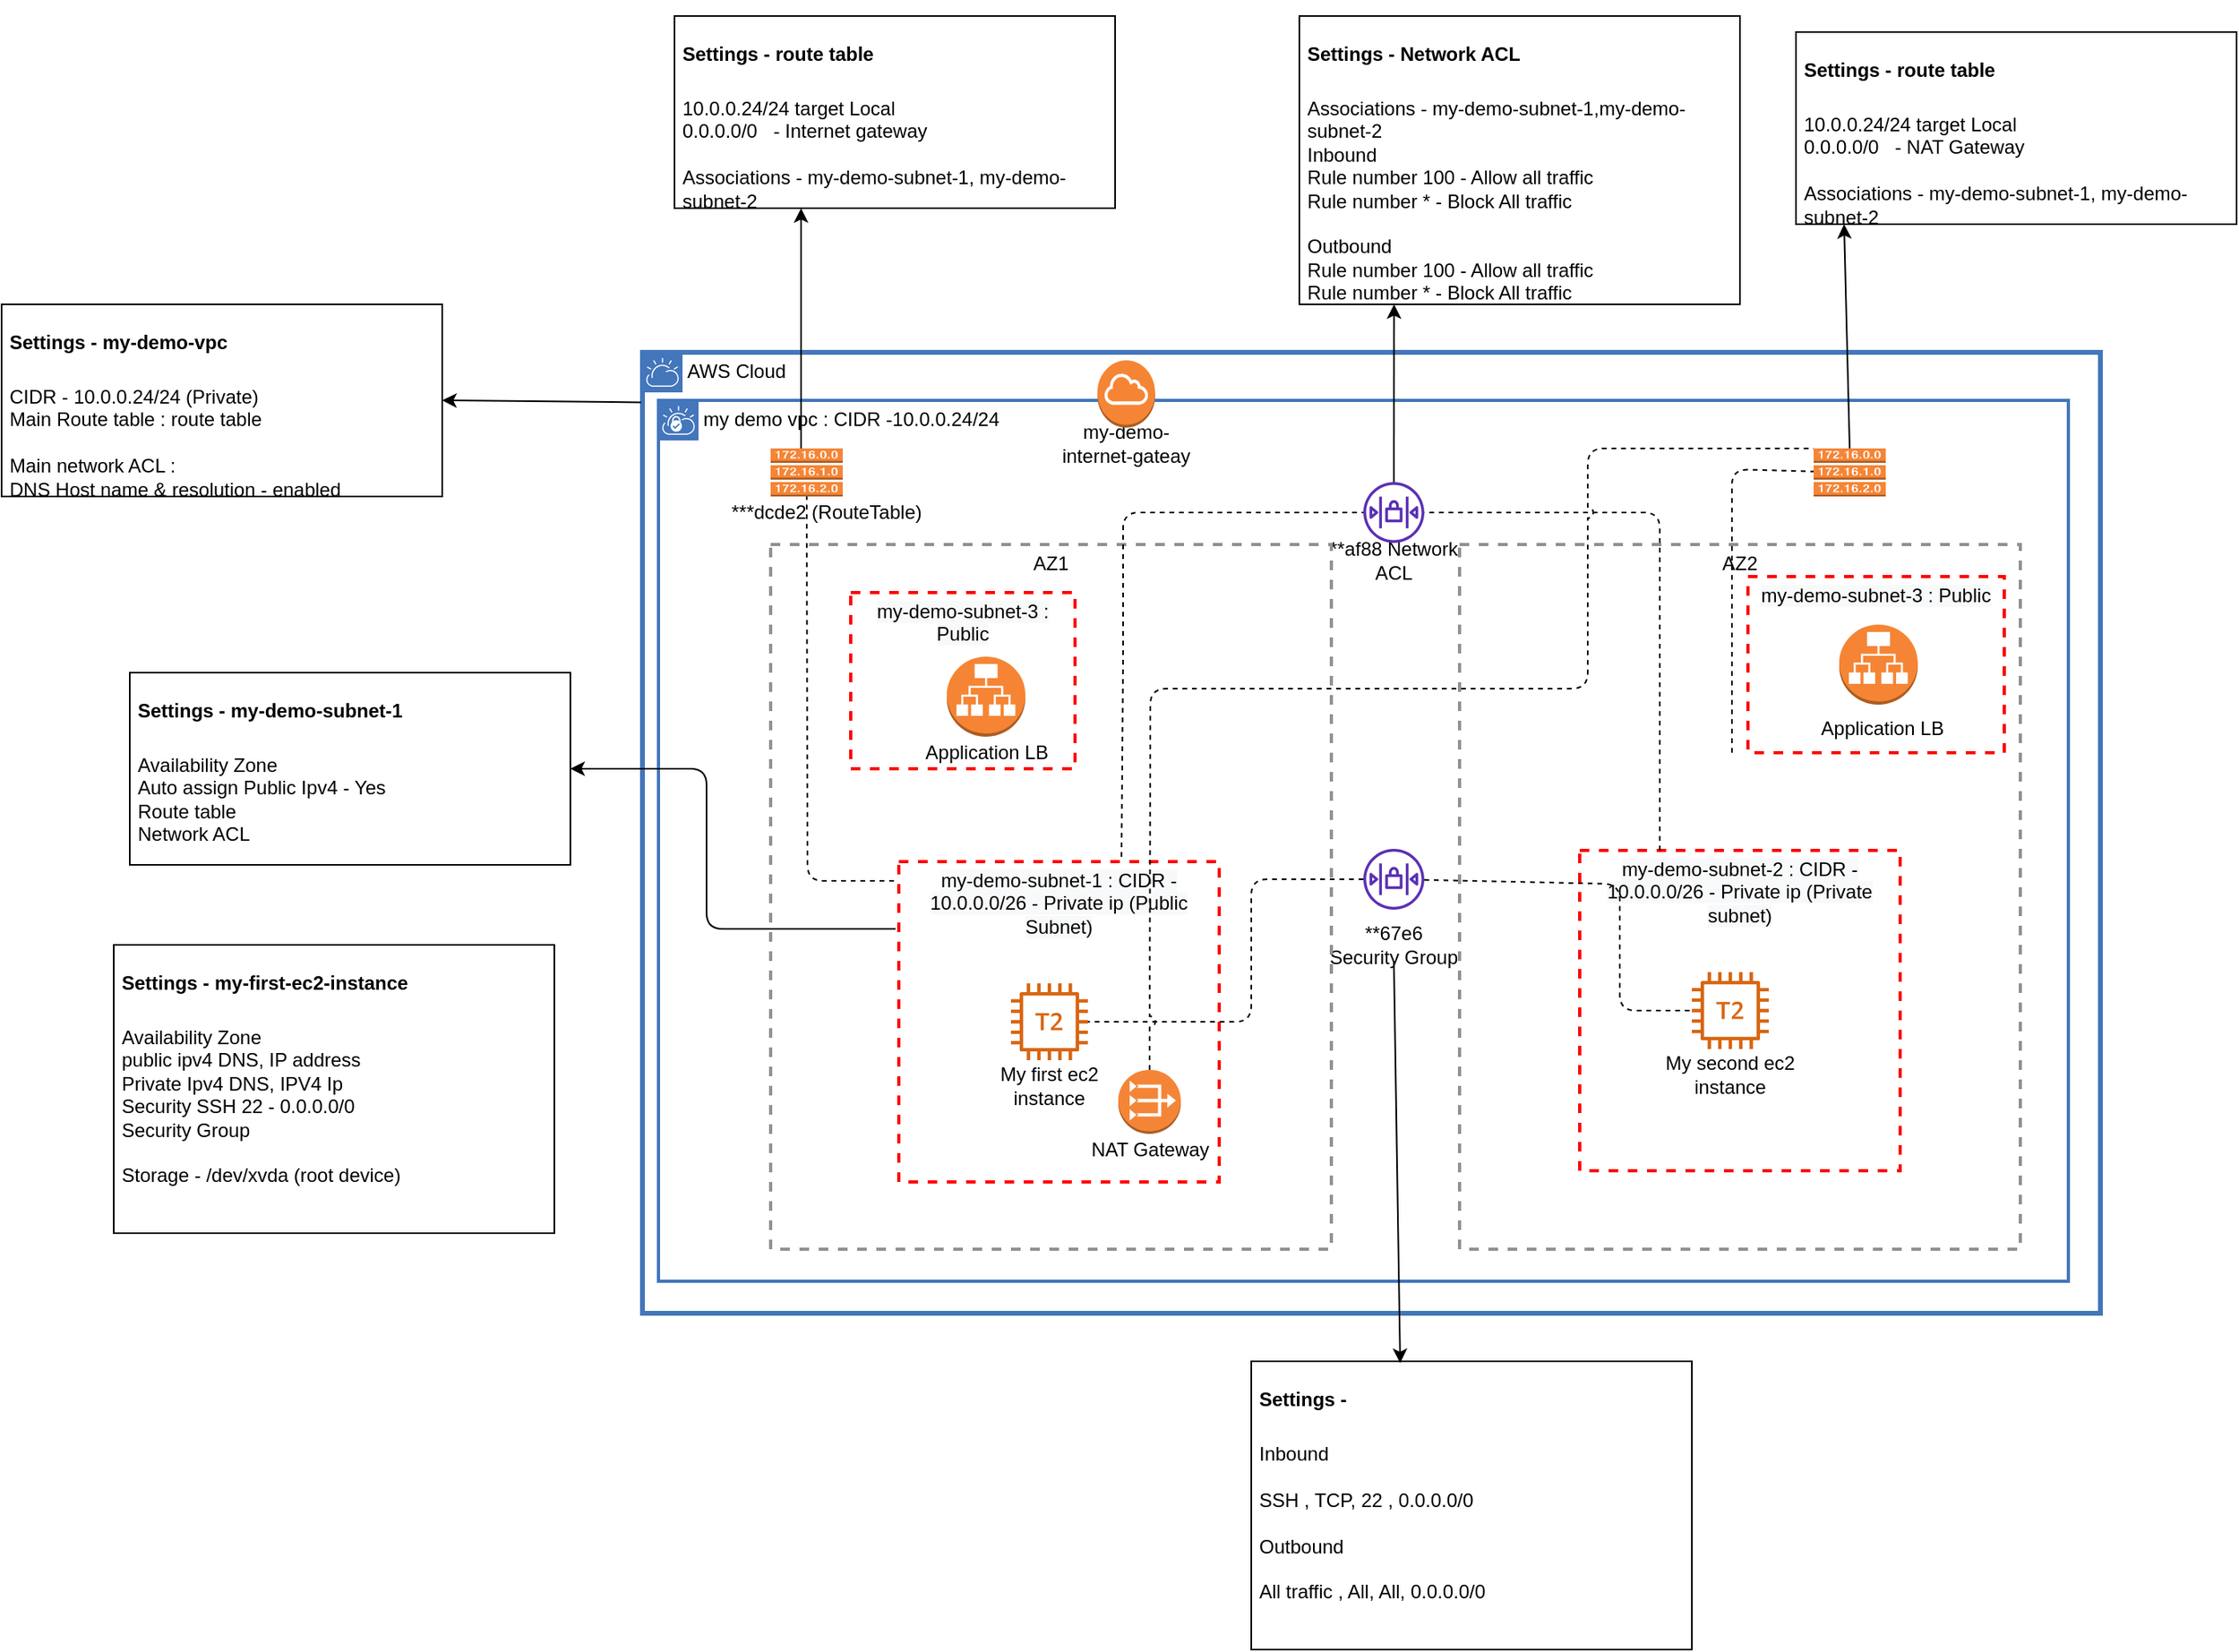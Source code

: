 <mxfile version="14.6.5" type="device"><diagram id="rfnG0X1NnNm_pBfRbKH9" name="Page-1"><mxGraphModel dx="1186" dy="822" grid="1" gridSize="10" guides="1" tooltips="1" connect="1" arrows="1" fold="1" page="1" pageScale="1" pageWidth="827" pageHeight="1169" math="0" shadow="0"><root><mxCell id="0"/><mxCell id="1" parent="0"/><mxCell id="3mW4La9MculnSxixxAKu-1" value="AWS Cloud&amp;nbsp;" style="shape=mxgraph.ibm.box;prType=cloud;fontStyle=0;verticalAlign=top;align=left;spacingLeft=32;spacingTop=4;fillColor=none;rounded=0;whiteSpace=wrap;html=1;strokeColor=#4376BB;strokeWidth=3;dashed=0;container=1;spacing=-4;collapsible=0;expand=0;recursiveResize=0;" parent="1" vertex="1"><mxGeometry x="510" y="310" width="910" height="600" as="geometry"/></mxCell><mxCell id="3mW4La9MculnSxixxAKu-2" value="my demo vpc : CIDR -10.0.0.24/24" style="shape=mxgraph.ibm.box;prType=vpc;fontStyle=0;verticalAlign=top;align=left;spacingLeft=32;spacingTop=4;fillColor=none;rounded=0;whiteSpace=wrap;html=1;strokeColor=#4376BB;strokeWidth=2;dashed=0;container=1;spacing=-4;collapsible=0;expand=0;recursiveResize=0;" parent="3mW4La9MculnSxixxAKu-1" vertex="1"><mxGeometry x="10" y="30" width="880" height="550" as="geometry"/></mxCell><mxCell id="3mW4La9MculnSxixxAKu-4" value="AZ2" style="fontStyle=0;verticalAlign=top;align=center;spacingTop=-2;fillColor=none;rounded=0;whiteSpace=wrap;html=1;strokeColor=#919191;strokeWidth=2;dashed=1;container=1;collapsible=0;expand=0;recursiveResize=0;" parent="3mW4La9MculnSxixxAKu-2" vertex="1"><mxGeometry x="500" y="90" width="350" height="440" as="geometry"/></mxCell><mxCell id="3mW4La9MculnSxixxAKu-20" value="&lt;span style=&quot;color: rgb(0 , 0 , 0) ; font-family: &amp;#34;helvetica&amp;#34; ; font-size: 12px ; font-style: normal ; font-weight: 400 ; letter-spacing: normal ; text-align: center ; text-indent: 0px ; text-transform: none ; word-spacing: 0px ; background-color: rgb(248 , 249 , 250) ; display: inline ; float: none&quot;&gt;my-demo-subnet-2 : CIDR - 10.0.0.0/26 - Private ip (Private subnet)&lt;/span&gt;" style="fontStyle=0;verticalAlign=top;align=center;spacingTop=-2;fillColor=none;rounded=0;whiteSpace=wrap;html=1;strokeColor=#FF0000;strokeWidth=2;dashed=1;container=1;collapsible=0;expand=0;recursiveResize=0;" parent="3mW4La9MculnSxixxAKu-4" vertex="1"><mxGeometry x="75" y="191" width="200" height="200" as="geometry"/></mxCell><mxCell id="3mW4La9MculnSxixxAKu-21" value="" style="outlineConnect=0;fontColor=#232F3E;gradientColor=none;fillColor=#D86613;strokeColor=none;dashed=0;verticalLabelPosition=bottom;verticalAlign=top;align=center;html=1;fontSize=12;fontStyle=0;aspect=fixed;pointerEvents=1;shape=mxgraph.aws4.t2_instance;" parent="3mW4La9MculnSxixxAKu-20" vertex="1"><mxGeometry x="70" y="76" width="48" height="48" as="geometry"/></mxCell><mxCell id="3mW4La9MculnSxixxAKu-22" value="My second ec2 instance" style="text;html=1;strokeColor=none;fillColor=none;align=center;verticalAlign=middle;whiteSpace=wrap;rounded=0;" parent="3mW4La9MculnSxixxAKu-20" vertex="1"><mxGeometry x="51" y="130" width="86" height="20" as="geometry"/></mxCell><mxCell id="3mW4La9MculnSxixxAKu-26" value="**af88 Network&lt;br&gt;ACL" style="text;html=1;strokeColor=none;fillColor=none;align=center;verticalAlign=middle;whiteSpace=wrap;rounded=0;" parent="3mW4La9MculnSxixxAKu-4" vertex="1"><mxGeometry x="-106" width="130" height="20" as="geometry"/></mxCell><mxCell id="3mW4La9MculnSxixxAKu-33" value="**67e6 &lt;br&gt;Security Group" style="text;html=1;strokeColor=none;fillColor=none;align=center;verticalAlign=middle;whiteSpace=wrap;rounded=0;" parent="3mW4La9MculnSxixxAKu-4" vertex="1"><mxGeometry x="-106" y="240" width="130" height="20" as="geometry"/></mxCell><mxCell id="YLGNOFNxfR3c_r6rsR13-14" value="&lt;span style=&quot;color: rgb(0 , 0 , 0) ; font-family: &amp;#34;helvetica&amp;#34; ; font-size: 12px ; font-style: normal ; font-weight: 400 ; letter-spacing: normal ; text-align: center ; text-indent: 0px ; text-transform: none ; word-spacing: 0px ; background-color: rgb(248 , 249 , 250) ; display: inline ; float: none&quot;&gt;my-demo-subnet-3 : Public&lt;/span&gt;" style="fontStyle=0;verticalAlign=top;align=center;spacingTop=-2;fillColor=none;rounded=0;whiteSpace=wrap;html=1;strokeColor=#FF0000;strokeWidth=2;dashed=1;container=1;collapsible=0;expand=0;recursiveResize=0;" vertex="1" parent="3mW4La9MculnSxixxAKu-4"><mxGeometry x="180" y="20" width="160" height="110" as="geometry"/></mxCell><mxCell id="YLGNOFNxfR3c_r6rsR13-15" value="" style="outlineConnect=0;dashed=0;verticalLabelPosition=bottom;verticalAlign=top;align=center;html=1;shape=mxgraph.aws3.application_load_balancer;fillColor=#F58534;gradientColor=none;" vertex="1" parent="YLGNOFNxfR3c_r6rsR13-14"><mxGeometry x="57" y="30" width="49" height="50" as="geometry"/></mxCell><mxCell id="YLGNOFNxfR3c_r6rsR13-16" value="Application LB" style="text;html=1;strokeColor=none;fillColor=none;align=center;verticalAlign=middle;whiteSpace=wrap;rounded=0;" vertex="1" parent="YLGNOFNxfR3c_r6rsR13-14"><mxGeometry x="41" y="85" width="86" height="20" as="geometry"/></mxCell><mxCell id="3mW4La9MculnSxixxAKu-9" value="my-demo-internet-gateay" style="text;html=1;strokeColor=none;fillColor=none;align=center;verticalAlign=middle;whiteSpace=wrap;rounded=0;" parent="3mW4La9MculnSxixxAKu-2" vertex="1"><mxGeometry x="249" y="17" width="86" height="20" as="geometry"/></mxCell><mxCell id="3mW4La9MculnSxixxAKu-8" value="" style="outlineConnect=0;dashed=0;verticalLabelPosition=bottom;verticalAlign=top;align=center;html=1;shape=mxgraph.aws3.internet_gateway;fillColor=#F58534;gradientColor=none;" parent="3mW4La9MculnSxixxAKu-2" vertex="1"><mxGeometry x="274" y="-25" width="36" height="42" as="geometry"/></mxCell><mxCell id="3mW4La9MculnSxixxAKu-14" value="" style="outlineConnect=0;dashed=0;verticalLabelPosition=bottom;verticalAlign=top;align=center;html=1;shape=mxgraph.aws3.route_table;fillColor=#F58536;gradientColor=none;strokeColor=#000000;" parent="3mW4La9MculnSxixxAKu-2" vertex="1"><mxGeometry x="70" y="30" width="45" height="30" as="geometry"/></mxCell><mxCell id="3mW4La9MculnSxixxAKu-15" value="***dcde2 (RouteTable)" style="text;html=1;strokeColor=none;fillColor=none;align=center;verticalAlign=middle;whiteSpace=wrap;rounded=0;" parent="3mW4La9MculnSxixxAKu-2" vertex="1"><mxGeometry x="40" y="60" width="130" height="20" as="geometry"/></mxCell><mxCell id="3mW4La9MculnSxixxAKu-23" value="" style="endArrow=none;dashed=1;html=1;" parent="3mW4La9MculnSxixxAKu-2" target="YLGNOFNxfR3c_r6rsR13-3" edge="1"><mxGeometry width="50" height="50" relative="1" as="geometry"><mxPoint x="670" y="220" as="sourcePoint"/><mxPoint x="110.562" y="70" as="targetPoint"/><Array as="points"><mxPoint x="670" y="43"/></Array></mxGeometry></mxCell><mxCell id="3mW4La9MculnSxixxAKu-24" value="" style="outlineConnect=0;fontColor=#232F3E;gradientColor=none;fillColor=#5A30B5;strokeColor=none;dashed=0;verticalLabelPosition=bottom;verticalAlign=top;align=center;html=1;fontSize=12;fontStyle=0;aspect=fixed;pointerEvents=1;shape=mxgraph.aws4.network_access_control_list;" parent="3mW4La9MculnSxixxAKu-2" vertex="1"><mxGeometry x="440" y="51" width="38" height="38" as="geometry"/></mxCell><mxCell id="3mW4La9MculnSxixxAKu-29" value="" style="endArrow=none;dashed=1;html=1;exitX=0.25;exitY=0;exitDx=0;exitDy=0;" parent="3mW4La9MculnSxixxAKu-2" source="3mW4La9MculnSxixxAKu-20" target="3mW4La9MculnSxixxAKu-24" edge="1"><mxGeometry width="50" height="50" relative="1" as="geometry"><mxPoint x="289" y="256" as="sourcePoint"/><mxPoint x="450" y="80" as="targetPoint"/><Array as="points"><mxPoint x="625" y="70"/></Array></mxGeometry></mxCell><mxCell id="3mW4La9MculnSxixxAKu-32" value="" style="outlineConnect=0;fontColor=#232F3E;gradientColor=none;fillColor=#5A30B5;strokeColor=none;dashed=0;verticalLabelPosition=bottom;verticalAlign=top;align=center;html=1;fontSize=12;fontStyle=0;aspect=fixed;pointerEvents=1;shape=mxgraph.aws4.network_access_control_list;" parent="3mW4La9MculnSxixxAKu-2" vertex="1"><mxGeometry x="440" y="280" width="38" height="38" as="geometry"/></mxCell><mxCell id="3mW4La9MculnSxixxAKu-35" value="" style="endArrow=none;dashed=1;html=1;" parent="3mW4La9MculnSxixxAKu-2" source="3mW4La9MculnSxixxAKu-32" target="3mW4La9MculnSxixxAKu-21" edge="1"><mxGeometry width="50" height="50" relative="1" as="geometry"><mxPoint x="450" y="309.704" as="sourcePoint"/><mxPoint x="361" y="313" as="targetPoint"/><Array as="points"><mxPoint x="600" y="302"/><mxPoint x="600" y="381"/></Array></mxGeometry></mxCell><mxCell id="YLGNOFNxfR3c_r6rsR13-3" value="" style="outlineConnect=0;dashed=0;verticalLabelPosition=bottom;verticalAlign=top;align=center;html=1;shape=mxgraph.aws3.route_table;fillColor=#F58536;gradientColor=none;strokeColor=#000000;" vertex="1" parent="3mW4La9MculnSxixxAKu-2"><mxGeometry x="721" y="30" width="45" height="30" as="geometry"/></mxCell><mxCell id="3mW4La9MculnSxixxAKu-3" value="AZ1" style="fontStyle=0;verticalAlign=top;align=center;spacingTop=-2;fillColor=none;rounded=0;whiteSpace=wrap;html=1;strokeColor=#919191;strokeWidth=2;dashed=1;container=1;collapsible=0;expand=0;recursiveResize=0;" parent="1" vertex="1"><mxGeometry x="590" y="430" width="350" height="440" as="geometry"/></mxCell><mxCell id="3mW4La9MculnSxixxAKu-5" value="&lt;span style=&quot;color: rgb(0 , 0 , 0) ; font-family: &amp;#34;helvetica&amp;#34; ; font-size: 12px ; font-style: normal ; font-weight: 400 ; letter-spacing: normal ; text-align: center ; text-indent: 0px ; text-transform: none ; word-spacing: 0px ; background-color: rgb(248 , 249 , 250) ; display: inline ; float: none&quot;&gt;my-demo-subnet-1 : CIDR - 10.0.0.0/26 - Private ip (Public Subnet)&lt;/span&gt;" style="fontStyle=0;verticalAlign=top;align=center;spacingTop=-2;fillColor=none;rounded=0;whiteSpace=wrap;html=1;strokeColor=#FF0000;strokeWidth=2;dashed=1;container=1;collapsible=0;expand=0;recursiveResize=0;" parent="3mW4La9MculnSxixxAKu-3" vertex="1"><mxGeometry x="80" y="198" width="200" height="200" as="geometry"/></mxCell><mxCell id="3mW4La9MculnSxixxAKu-6" value="" style="outlineConnect=0;fontColor=#232F3E;gradientColor=none;fillColor=#D86613;strokeColor=none;dashed=0;verticalLabelPosition=bottom;verticalAlign=top;align=center;html=1;fontSize=12;fontStyle=0;aspect=fixed;pointerEvents=1;shape=mxgraph.aws4.t2_instance;" parent="3mW4La9MculnSxixxAKu-5" vertex="1"><mxGeometry x="70" y="76" width="48" height="48" as="geometry"/></mxCell><mxCell id="3mW4La9MculnSxixxAKu-7" value="My first ec2 instance" style="text;html=1;strokeColor=none;fillColor=none;align=center;verticalAlign=middle;whiteSpace=wrap;rounded=0;" parent="3mW4La9MculnSxixxAKu-5" vertex="1"><mxGeometry x="51" y="130" width="86" height="20" as="geometry"/></mxCell><mxCell id="YLGNOFNxfR3c_r6rsR13-1" value="" style="outlineConnect=0;dashed=0;verticalLabelPosition=bottom;verticalAlign=top;align=center;html=1;shape=mxgraph.aws3.vpc_nat_gateway;fillColor=#F58536;gradientColor=none;" vertex="1" parent="3mW4La9MculnSxixxAKu-5"><mxGeometry x="137" y="130" width="39" height="40" as="geometry"/></mxCell><mxCell id="YLGNOFNxfR3c_r6rsR13-2" value="NAT Gateway" style="text;html=1;strokeColor=none;fillColor=none;align=center;verticalAlign=middle;whiteSpace=wrap;rounded=0;" vertex="1" parent="3mW4La9MculnSxixxAKu-5"><mxGeometry x="113.5" y="170" width="86" height="20" as="geometry"/></mxCell><mxCell id="YLGNOFNxfR3c_r6rsR13-7" value="&lt;span style=&quot;color: rgb(0 , 0 , 0) ; font-family: &amp;#34;helvetica&amp;#34; ; font-size: 12px ; font-style: normal ; font-weight: 400 ; letter-spacing: normal ; text-align: center ; text-indent: 0px ; text-transform: none ; word-spacing: 0px ; background-color: rgb(248 , 249 , 250) ; display: inline ; float: none&quot;&gt;my-demo-subnet-3 : Public&lt;/span&gt;" style="fontStyle=0;verticalAlign=top;align=center;spacingTop=-2;fillColor=none;rounded=0;whiteSpace=wrap;html=1;strokeColor=#FF0000;strokeWidth=2;dashed=1;container=1;collapsible=0;expand=0;recursiveResize=0;" vertex="1" parent="3mW4La9MculnSxixxAKu-3"><mxGeometry x="50" y="30" width="140" height="110" as="geometry"/></mxCell><mxCell id="YLGNOFNxfR3c_r6rsR13-12" value="" style="outlineConnect=0;dashed=0;verticalLabelPosition=bottom;verticalAlign=top;align=center;html=1;shape=mxgraph.aws3.application_load_balancer;fillColor=#F58534;gradientColor=none;" vertex="1" parent="YLGNOFNxfR3c_r6rsR13-7"><mxGeometry x="60" y="40" width="49" height="50" as="geometry"/></mxCell><mxCell id="YLGNOFNxfR3c_r6rsR13-13" value="Application LB" style="text;html=1;strokeColor=none;fillColor=none;align=center;verticalAlign=middle;whiteSpace=wrap;rounded=0;" vertex="1" parent="YLGNOFNxfR3c_r6rsR13-7"><mxGeometry x="41.5" y="90" width="86" height="20" as="geometry"/></mxCell><mxCell id="3mW4La9MculnSxixxAKu-10" value="" style="endArrow=classic;html=1;exitX=-0.001;exitY=0.052;exitDx=0;exitDy=0;exitPerimeter=0;entryX=1;entryY=0.5;entryDx=0;entryDy=0;" parent="1" source="3mW4La9MculnSxixxAKu-1" target="3mW4La9MculnSxixxAKu-11" edge="1"><mxGeometry width="50" height="50" relative="1" as="geometry"><mxPoint x="1060" y="540" as="sourcePoint"/><mxPoint x="1050" y="180" as="targetPoint"/></mxGeometry></mxCell><mxCell id="3mW4La9MculnSxixxAKu-11" value="&lt;h1&gt;&lt;font style=&quot;font-size: 12px&quot;&gt;Settings - my-demo-vpc&lt;/font&gt;&lt;/h1&gt;&lt;div&gt;CIDR - 10.0.0.24/24 (Private)&lt;br&gt;&lt;/div&gt;&lt;div&gt;Main Route table : route table&amp;nbsp;&lt;/div&gt;&lt;div&gt;&lt;br&gt;&lt;/div&gt;&lt;div&gt;Main network ACL :&amp;nbsp;&lt;/div&gt;&lt;div&gt;DNS Host name &amp;amp; resolution - enabled&lt;/div&gt;" style="text;html=1;fillColor=none;spacing=5;spacingTop=-20;whiteSpace=wrap;overflow=hidden;rounded=0;strokeColor=#000000;" parent="1" vertex="1"><mxGeometry x="110" y="280" width="275" height="120" as="geometry"/></mxCell><mxCell id="3mW4La9MculnSxixxAKu-13" value="&lt;h1&gt;&lt;font style=&quot;font-size: 12px&quot;&gt;Settings - my-demo-subnet-1&lt;/font&gt;&lt;/h1&gt;&lt;div&gt;Availability Zone&lt;/div&gt;&lt;div&gt;Auto assign Public Ipv4 - Yes&lt;/div&gt;&lt;div&gt;Route table&amp;nbsp;&lt;/div&gt;&lt;div&gt;Network ACL&lt;/div&gt;" style="text;html=1;fillColor=none;spacing=5;spacingTop=-20;whiteSpace=wrap;overflow=hidden;rounded=0;strokeColor=#000000;" parent="1" vertex="1"><mxGeometry x="190" y="510" width="275" height="120" as="geometry"/></mxCell><mxCell id="3mW4La9MculnSxixxAKu-16" value="" style="endArrow=none;dashed=1;html=1;exitX=-0.015;exitY=0.06;exitDx=0;exitDy=0;exitPerimeter=0;" parent="1" source="3mW4La9MculnSxixxAKu-5" target="3mW4La9MculnSxixxAKu-14" edge="1"><mxGeometry width="50" height="50" relative="1" as="geometry"><mxPoint x="1060" y="520" as="sourcePoint"/><mxPoint x="1110" y="470" as="targetPoint"/><Array as="points"><mxPoint x="613" y="640"/></Array></mxGeometry></mxCell><mxCell id="3mW4La9MculnSxixxAKu-18" value="&lt;h1&gt;&lt;font style=&quot;font-size: 12px&quot;&gt;Settings - route table&lt;/font&gt;&lt;/h1&gt;&lt;div&gt;&lt;div&gt;10.0.0.24/24 target Local&lt;/div&gt;&lt;div&gt;0.0.0.0/0&amp;nbsp; &amp;nbsp;- Internet gateway&lt;/div&gt;&lt;/div&gt;&lt;div&gt;&lt;br&gt;&lt;/div&gt;&lt;div&gt;Associations - my-demo-subnet-1, my-demo-subnet-2&lt;/div&gt;" style="text;html=1;fillColor=none;spacing=5;spacingTop=-20;whiteSpace=wrap;overflow=hidden;rounded=0;strokeColor=#000000;" parent="1" vertex="1"><mxGeometry x="530" y="100" width="275" height="120" as="geometry"/></mxCell><mxCell id="3mW4La9MculnSxixxAKu-19" value="" style="endArrow=classic;html=1;" parent="1" edge="1"><mxGeometry width="50" height="50" relative="1" as="geometry"><mxPoint x="609" y="370" as="sourcePoint"/><mxPoint x="609" y="220" as="targetPoint"/></mxGeometry></mxCell><mxCell id="3mW4La9MculnSxixxAKu-25" value="" style="endArrow=classic;html=1;jumpStyle=arc;jumpSize=7;entryX=1;entryY=0.5;entryDx=0;entryDy=0;" parent="1" target="3mW4La9MculnSxixxAKu-13" edge="1"><mxGeometry width="50" height="50" relative="1" as="geometry"><mxPoint x="668" y="670" as="sourcePoint"/><mxPoint x="880" y="550" as="targetPoint"/><Array as="points"><mxPoint x="630" y="670"/><mxPoint x="550" y="670"/><mxPoint x="550" y="570"/></Array></mxGeometry></mxCell><mxCell id="3mW4La9MculnSxixxAKu-27" value="&lt;h1&gt;&lt;font style=&quot;font-size: 12px&quot;&gt;Settings - Network ACL&lt;/font&gt;&lt;/h1&gt;&lt;div&gt;&lt;div&gt;Associations - my-demo-subnet-1,&lt;span&gt;my-demo-subnet-2&lt;/span&gt;&lt;span&gt;&amp;nbsp;&lt;/span&gt;&lt;/div&gt;&lt;div&gt;Inbound&lt;/div&gt;&lt;div&gt;Rule number 100 - Allow all traffic&lt;/div&gt;&lt;/div&gt;&lt;div&gt;Rule number * - Block All traffic&lt;/div&gt;&lt;div&gt;&lt;br&gt;&lt;/div&gt;&lt;div&gt;Outbound&lt;/div&gt;&lt;div&gt;&lt;div&gt;Rule number 100 - Allow all traffic&lt;/div&gt;&lt;div&gt;Rule number * - Block All traffic&lt;/div&gt;&lt;div&gt;&lt;br&gt;&lt;/div&gt;&lt;/div&gt;&lt;div&gt;&lt;br&gt;&lt;/div&gt;" style="text;html=1;fillColor=none;spacing=5;spacingTop=-20;whiteSpace=wrap;overflow=hidden;rounded=0;strokeColor=#000000;" parent="1" vertex="1"><mxGeometry x="920" y="100" width="275" height="180" as="geometry"/></mxCell><mxCell id="3mW4La9MculnSxixxAKu-28" value="" style="endArrow=none;dashed=1;html=1;exitX=0.695;exitY=-0.015;exitDx=0;exitDy=0;exitPerimeter=0;" parent="1" source="3mW4La9MculnSxixxAKu-5" target="3mW4La9MculnSxixxAKu-24" edge="1"><mxGeometry width="50" height="50" relative="1" as="geometry"><mxPoint x="680" y="645" as="sourcePoint"/><mxPoint x="622.53" y="410" as="targetPoint"/><Array as="points"><mxPoint x="810" y="500"/><mxPoint x="810" y="410"/></Array></mxGeometry></mxCell><mxCell id="3mW4La9MculnSxixxAKu-30" value="" style="endArrow=classic;html=1;entryX=0.215;entryY=1;entryDx=0;entryDy=0;entryPerimeter=0;" parent="1" source="3mW4La9MculnSxixxAKu-24" target="3mW4La9MculnSxixxAKu-27" edge="1"><mxGeometry width="50" height="50" relative="1" as="geometry"><mxPoint x="619" y="380" as="sourcePoint"/><mxPoint x="619" y="230" as="targetPoint"/></mxGeometry></mxCell><mxCell id="3mW4La9MculnSxixxAKu-31" value="&lt;h1&gt;&lt;font style=&quot;font-size: 12px&quot;&gt;Settings - my-first-ec2-instance&lt;/font&gt;&lt;/h1&gt;&lt;div&gt;Availability Zone&lt;/div&gt;&lt;div&gt;public ipv4 DNS, IP address&lt;/div&gt;&lt;div&gt;Private Ipv4 DNS, IPV4 Ip&lt;/div&gt;&lt;div&gt;Security SSH 22 - 0.0.0.0/0&lt;/div&gt;&lt;div&gt;Security Group&lt;/div&gt;&lt;div&gt;&lt;br&gt;&lt;/div&gt;&lt;div&gt;Storage - /dev/xvda (root device)&lt;/div&gt;" style="text;html=1;fillColor=none;spacing=5;spacingTop=-20;whiteSpace=wrap;overflow=hidden;rounded=0;strokeColor=#000000;" parent="1" vertex="1"><mxGeometry x="180" y="680" width="275" height="180" as="geometry"/></mxCell><mxCell id="3mW4La9MculnSxixxAKu-34" value="" style="endArrow=none;dashed=1;html=1;" parent="1" source="3mW4La9MculnSxixxAKu-32" target="3mW4La9MculnSxixxAKu-6" edge="1"><mxGeometry width="50" height="50" relative="1" as="geometry"><mxPoint x="680" y="645" as="sourcePoint"/><mxPoint x="871" y="643" as="targetPoint"/><Array as="points"><mxPoint x="890" y="639"/><mxPoint x="890" y="728"/></Array></mxGeometry></mxCell><mxCell id="3mW4La9MculnSxixxAKu-37" value="&lt;h1&gt;&lt;font style=&quot;font-size: 12px&quot;&gt;Settings -&amp;nbsp;&lt;/font&gt;&lt;/h1&gt;&lt;div&gt;&lt;font style=&quot;font-size: 12px&quot;&gt;Inbound&amp;nbsp;&lt;/font&gt;&lt;/div&gt;&lt;div&gt;&lt;font style=&quot;font-size: 12px&quot;&gt;&lt;br&gt;&lt;/font&gt;&lt;/div&gt;&lt;div&gt;&lt;font style=&quot;font-size: 12px&quot;&gt;SSH , TCP, 22 , 0.0.0.0/0&lt;/font&gt;&lt;/div&gt;&lt;div&gt;&lt;font style=&quot;font-size: 12px&quot;&gt;&lt;br&gt;&lt;/font&gt;&lt;/div&gt;&lt;div&gt;&lt;font style=&quot;font-size: 12px&quot;&gt;Outbound&lt;/font&gt;&lt;/div&gt;&lt;div&gt;&lt;font style=&quot;font-size: 12px&quot;&gt;&lt;br&gt;&lt;/font&gt;&lt;/div&gt;&lt;div&gt;&lt;font style=&quot;font-size: 12px&quot;&gt;All traffic , All, All, 0.0.0.0/0&lt;/font&gt;&lt;/div&gt;" style="text;html=1;fillColor=none;spacing=5;spacingTop=-20;whiteSpace=wrap;overflow=hidden;rounded=0;strokeColor=#000000;" parent="1" vertex="1"><mxGeometry x="890" y="940" width="275" height="180" as="geometry"/></mxCell><mxCell id="3mW4La9MculnSxixxAKu-38" value="" style="endArrow=classic;html=1;exitX=0.5;exitY=1;exitDx=0;exitDy=0;entryX=0.338;entryY=0.006;entryDx=0;entryDy=0;entryPerimeter=0;" parent="1" source="3mW4La9MculnSxixxAKu-33" target="3mW4La9MculnSxixxAKu-37" edge="1"><mxGeometry width="50" height="50" relative="1" as="geometry"><mxPoint x="619" y="380" as="sourcePoint"/><mxPoint x="619" y="230" as="targetPoint"/></mxGeometry></mxCell><mxCell id="YLGNOFNxfR3c_r6rsR13-4" value="&lt;h1&gt;&lt;font style=&quot;font-size: 12px&quot;&gt;Settings - route table&lt;/font&gt;&lt;/h1&gt;&lt;div&gt;&lt;div&gt;10.0.0.24/24 target Local&lt;/div&gt;&lt;div&gt;0.0.0.0/0&amp;nbsp; &amp;nbsp;- NAT Gateway&amp;nbsp;&lt;/div&gt;&lt;/div&gt;&lt;div&gt;&lt;br&gt;&lt;/div&gt;&lt;div&gt;Associations - my-demo-subnet-1, my-demo-subnet-2&lt;/div&gt;" style="text;html=1;fillColor=none;spacing=5;spacingTop=-20;whiteSpace=wrap;overflow=hidden;rounded=0;strokeColor=#000000;" vertex="1" parent="1"><mxGeometry x="1230" y="110" width="275" height="120" as="geometry"/></mxCell><mxCell id="YLGNOFNxfR3c_r6rsR13-5" value="" style="endArrow=classic;html=1;exitX=0.5;exitY=0;exitDx=0;exitDy=0;exitPerimeter=0;" edge="1" parent="1" source="YLGNOFNxfR3c_r6rsR13-3"><mxGeometry width="50" height="50" relative="1" as="geometry"><mxPoint x="1260" y="350" as="sourcePoint"/><mxPoint x="1260" y="230" as="targetPoint"/></mxGeometry></mxCell><mxCell id="YLGNOFNxfR3c_r6rsR13-6" value="" style="endArrow=none;dashed=1;html=1;entryX=0;entryY=0;entryDx=0;entryDy=0;entryPerimeter=0;jumpStyle=arc;jumpSize=7;" edge="1" parent="1" source="YLGNOFNxfR3c_r6rsR13-1" target="YLGNOFNxfR3c_r6rsR13-3"><mxGeometry width="50" height="50" relative="1" as="geometry"><mxPoint x="1200" y="570" as="sourcePoint"/><mxPoint x="1251" y="394.388" as="targetPoint"/><Array as="points"><mxPoint x="827" y="520"/><mxPoint x="1100" y="520"/><mxPoint x="1100" y="370"/></Array></mxGeometry></mxCell></root></mxGraphModel></diagram></mxfile>
